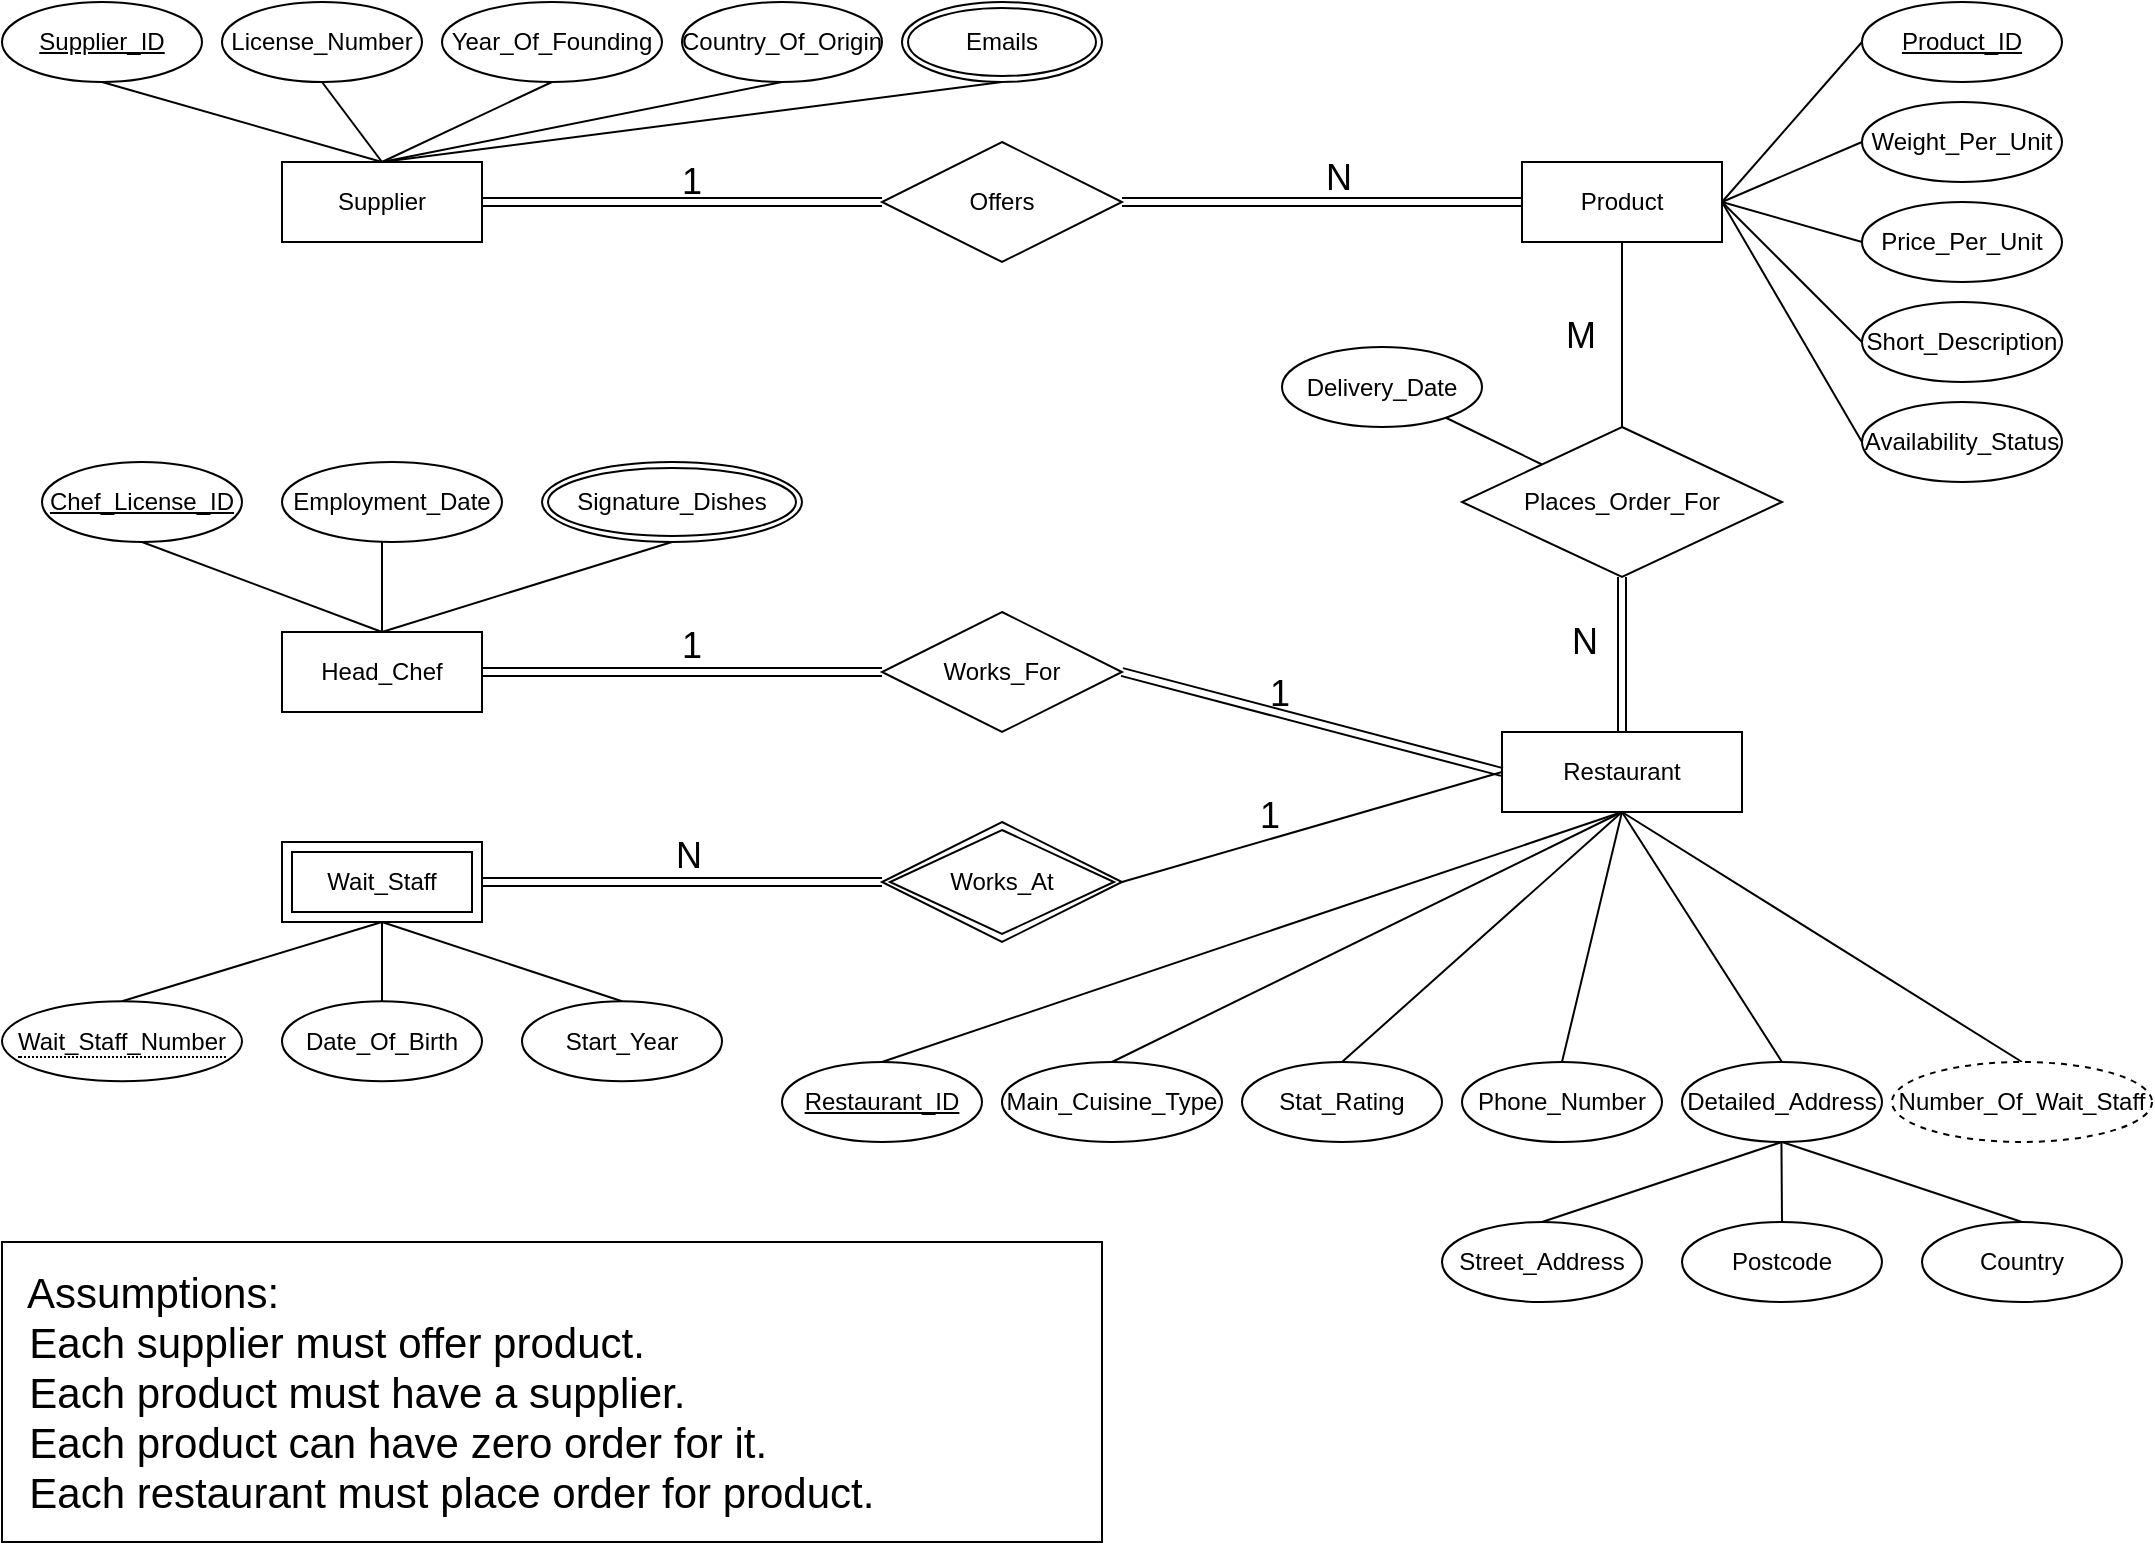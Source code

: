 <mxfile version="17.0.0" type="github">
  <diagram name="Page-1" id="e56a1550-8fbb-45ad-956c-1786394a9013">
    <mxGraphModel dx="655" dy="408" grid="1" gridSize="10" guides="1" tooltips="1" connect="1" arrows="1" fold="1" page="1" pageScale="1" pageWidth="1100" pageHeight="850" background="none" math="0" shadow="0">
      <root>
        <mxCell id="0" />
        <mxCell id="1" parent="0" />
        <mxCell id="0WDDUrcAv4NWZbTApktF-47" style="edgeStyle=none;rounded=0;orthogonalLoop=1;jettySize=auto;html=1;exitX=0.5;exitY=0;exitDx=0;exitDy=0;endArrow=none;endFill=0;" parent="1" source="9QfMHfmA1CHi4QTp5Dwu-138" edge="1">
          <mxGeometry relative="1" as="geometry">
            <mxPoint x="909.714" y="610" as="targetPoint" />
          </mxGeometry>
        </mxCell>
        <mxCell id="9QfMHfmA1CHi4QTp5Dwu-138" value="Postcode" style="ellipse;whiteSpace=wrap;html=1;align=center;" parent="1" vertex="1">
          <mxGeometry x="860" y="650" width="100" height="40" as="geometry" />
        </mxCell>
        <mxCell id="0WDDUrcAv4NWZbTApktF-4" style="rounded=0;orthogonalLoop=1;jettySize=auto;html=1;exitX=1;exitY=0.5;exitDx=0;exitDy=0;entryX=0;entryY=0.5;entryDx=0;entryDy=0;endArrow=none;endFill=0;shape=link;" parent="1" source="9QfMHfmA1CHi4QTp5Dwu-8" target="9QfMHfmA1CHi4QTp5Dwu-44" edge="1">
          <mxGeometry relative="1" as="geometry" />
        </mxCell>
        <mxCell id="9QfMHfmA1CHi4QTp5Dwu-8" value="Supplier" style="whiteSpace=wrap;html=1;align=center;" parent="1" vertex="1">
          <mxGeometry x="160" y="120" width="100" height="40" as="geometry" />
        </mxCell>
        <mxCell id="9QfMHfmA1CHi4QTp5Dwu-11" value="Head_Chef" style="whiteSpace=wrap;html=1;align=center;" parent="1" vertex="1">
          <mxGeometry x="160" y="355" width="100" height="40" as="geometry" />
        </mxCell>
        <mxCell id="0WDDUrcAv4NWZbTApktF-12" style="edgeStyle=none;rounded=0;orthogonalLoop=1;jettySize=auto;html=1;exitX=0.5;exitY=1;exitDx=0;exitDy=0;entryX=0.5;entryY=0;entryDx=0;entryDy=0;endArrow=none;endFill=0;" parent="1" source="9QfMHfmA1CHi4QTp5Dwu-12" target="9QfMHfmA1CHi4QTp5Dwu-177" edge="1">
          <mxGeometry relative="1" as="geometry" />
        </mxCell>
        <mxCell id="9QfMHfmA1CHi4QTp5Dwu-12" value="Wait_Staff" style="shape=ext;margin=3;double=1;whiteSpace=wrap;html=1;align=center;" parent="1" vertex="1">
          <mxGeometry x="160" y="460" width="100" height="40" as="geometry" />
        </mxCell>
        <mxCell id="9QfMHfmA1CHi4QTp5Dwu-13" value="Works_At" style="shape=rhombus;double=1;perimeter=rhombusPerimeter;whiteSpace=wrap;html=1;align=center;" parent="1" vertex="1">
          <mxGeometry x="460" y="450" width="120" height="60" as="geometry" />
        </mxCell>
        <mxCell id="0WDDUrcAv4NWZbTApktF-29" style="edgeStyle=none;rounded=0;orthogonalLoop=1;jettySize=auto;html=1;exitX=0.5;exitY=1;exitDx=0;exitDy=0;entryX=0.5;entryY=0;entryDx=0;entryDy=0;endArrow=none;endFill=0;" parent="1" source="9QfMHfmA1CHi4QTp5Dwu-17" target="9QfMHfmA1CHi4QTp5Dwu-8" edge="1">
          <mxGeometry relative="1" as="geometry" />
        </mxCell>
        <mxCell id="9QfMHfmA1CHi4QTp5Dwu-17" value="Supplier_ID" style="ellipse;whiteSpace=wrap;html=1;align=center;fontStyle=4;" parent="1" vertex="1">
          <mxGeometry x="20" y="40" width="100" height="40" as="geometry" />
        </mxCell>
        <mxCell id="0WDDUrcAv4NWZbTApktF-30" style="edgeStyle=none;rounded=0;orthogonalLoop=1;jettySize=auto;html=1;exitX=0.5;exitY=1;exitDx=0;exitDy=0;endArrow=none;endFill=0;" parent="1" source="9QfMHfmA1CHi4QTp5Dwu-18" edge="1">
          <mxGeometry relative="1" as="geometry">
            <mxPoint x="210" y="120" as="targetPoint" />
          </mxGeometry>
        </mxCell>
        <mxCell id="9QfMHfmA1CHi4QTp5Dwu-18" value="License_Number" style="ellipse;whiteSpace=wrap;html=1;align=center;" parent="1" vertex="1">
          <mxGeometry x="130" y="40" width="100" height="40" as="geometry" />
        </mxCell>
        <mxCell id="0WDDUrcAv4NWZbTApktF-31" style="edgeStyle=none;rounded=0;orthogonalLoop=1;jettySize=auto;html=1;exitX=0.5;exitY=1;exitDx=0;exitDy=0;endArrow=none;endFill=0;" parent="1" source="9QfMHfmA1CHi4QTp5Dwu-19" edge="1">
          <mxGeometry relative="1" as="geometry">
            <mxPoint x="210" y="120" as="targetPoint" />
          </mxGeometry>
        </mxCell>
        <mxCell id="9QfMHfmA1CHi4QTp5Dwu-19" value="Year_Of_Founding" style="ellipse;whiteSpace=wrap;html=1;align=center;" parent="1" vertex="1">
          <mxGeometry x="240" y="40" width="110" height="40" as="geometry" />
        </mxCell>
        <mxCell id="0WDDUrcAv4NWZbTApktF-32" style="edgeStyle=none;rounded=0;orthogonalLoop=1;jettySize=auto;html=1;exitX=0.5;exitY=1;exitDx=0;exitDy=0;endArrow=none;endFill=0;" parent="1" source="9QfMHfmA1CHi4QTp5Dwu-20" edge="1">
          <mxGeometry relative="1" as="geometry">
            <mxPoint x="210" y="120" as="targetPoint" />
          </mxGeometry>
        </mxCell>
        <mxCell id="9QfMHfmA1CHi4QTp5Dwu-20" value="Country_Of_Origin" style="ellipse;whiteSpace=wrap;html=1;align=center;" parent="1" vertex="1">
          <mxGeometry x="360" y="40" width="100" height="40" as="geometry" />
        </mxCell>
        <mxCell id="0WDDUrcAv4NWZbTApktF-33" style="edgeStyle=none;rounded=0;orthogonalLoop=1;jettySize=auto;html=1;exitX=0.5;exitY=1;exitDx=0;exitDy=0;endArrow=none;endFill=0;" parent="1" source="9QfMHfmA1CHi4QTp5Dwu-22" edge="1">
          <mxGeometry relative="1" as="geometry">
            <mxPoint x="210" y="120" as="targetPoint" />
          </mxGeometry>
        </mxCell>
        <mxCell id="9QfMHfmA1CHi4QTp5Dwu-22" value="Emails" style="ellipse;shape=doubleEllipse;margin=3;whiteSpace=wrap;html=1;align=center;" parent="1" vertex="1">
          <mxGeometry x="470" y="40" width="100" height="40" as="geometry" />
        </mxCell>
        <mxCell id="9QfMHfmA1CHi4QTp5Dwu-28" value="Product_ID" style="ellipse;whiteSpace=wrap;html=1;align=center;fontStyle=4;" parent="1" vertex="1">
          <mxGeometry x="950" y="40" width="100" height="40" as="geometry" />
        </mxCell>
        <mxCell id="9QfMHfmA1CHi4QTp5Dwu-29" value="Weight_Per_Unit" style="ellipse;whiteSpace=wrap;html=1;align=center;" parent="1" vertex="1">
          <mxGeometry x="950" y="90" width="100" height="40" as="geometry" />
        </mxCell>
        <mxCell id="0WDDUrcAv4NWZbTApktF-25" style="edgeStyle=none;rounded=0;orthogonalLoop=1;jettySize=auto;html=1;exitX=0;exitY=0.5;exitDx=0;exitDy=0;entryX=1;entryY=0.5;entryDx=0;entryDy=0;endArrow=none;endFill=0;" parent="1" source="9QfMHfmA1CHi4QTp5Dwu-30" target="9QfMHfmA1CHi4QTp5Dwu-37" edge="1">
          <mxGeometry relative="1" as="geometry" />
        </mxCell>
        <mxCell id="9QfMHfmA1CHi4QTp5Dwu-30" value="Price_Per_Unit" style="ellipse;whiteSpace=wrap;html=1;align=center;" parent="1" vertex="1">
          <mxGeometry x="950" y="140" width="100" height="40" as="geometry" />
        </mxCell>
        <mxCell id="0WDDUrcAv4NWZbTApktF-26" style="edgeStyle=none;rounded=0;orthogonalLoop=1;jettySize=auto;html=1;exitX=0;exitY=0.5;exitDx=0;exitDy=0;endArrow=none;endFill=0;" parent="1" source="9QfMHfmA1CHi4QTp5Dwu-31" edge="1">
          <mxGeometry relative="1" as="geometry">
            <mxPoint x="880" y="140" as="targetPoint" />
          </mxGeometry>
        </mxCell>
        <mxCell id="9QfMHfmA1CHi4QTp5Dwu-31" value="Short_Description" style="ellipse;whiteSpace=wrap;html=1;align=center;" parent="1" vertex="1">
          <mxGeometry x="950" y="190" width="100" height="40" as="geometry" />
        </mxCell>
        <mxCell id="0WDDUrcAv4NWZbTApktF-27" style="edgeStyle=none;rounded=0;orthogonalLoop=1;jettySize=auto;html=1;exitX=0;exitY=0.5;exitDx=0;exitDy=0;entryX=1;entryY=0.5;entryDx=0;entryDy=0;endArrow=none;endFill=0;" parent="1" source="9QfMHfmA1CHi4QTp5Dwu-32" target="9QfMHfmA1CHi4QTp5Dwu-37" edge="1">
          <mxGeometry relative="1" as="geometry" />
        </mxCell>
        <mxCell id="9QfMHfmA1CHi4QTp5Dwu-32" value="Availability_Status" style="ellipse;whiteSpace=wrap;html=1;align=center;" parent="1" vertex="1">
          <mxGeometry x="950" y="240" width="100" height="40" as="geometry" />
        </mxCell>
        <mxCell id="0WDDUrcAv4NWZbTApktF-45" style="edgeStyle=none;rounded=0;orthogonalLoop=1;jettySize=auto;html=1;exitX=0.5;exitY=1;exitDx=0;exitDy=0;entryX=0.5;entryY=0;entryDx=0;entryDy=0;endArrow=none;endFill=0;" parent="1" source="9QfMHfmA1CHi4QTp5Dwu-38" target="9QfMHfmA1CHi4QTp5Dwu-115" edge="1">
          <mxGeometry relative="1" as="geometry" />
        </mxCell>
        <mxCell id="9QfMHfmA1CHi4QTp5Dwu-38" value="Restaurant" style="whiteSpace=wrap;html=1;align=center;" parent="1" vertex="1">
          <mxGeometry x="770" y="405" width="120" height="40" as="geometry" />
        </mxCell>
        <mxCell id="0WDDUrcAv4NWZbTApktF-5" style="edgeStyle=none;rounded=0;orthogonalLoop=1;jettySize=auto;html=1;exitX=1;exitY=0.5;exitDx=0;exitDy=0;entryX=0;entryY=0.5;entryDx=0;entryDy=0;endArrow=none;endFill=0;shape=link;" parent="1" source="9QfMHfmA1CHi4QTp5Dwu-44" target="9QfMHfmA1CHi4QTp5Dwu-37" edge="1">
          <mxGeometry relative="1" as="geometry" />
        </mxCell>
        <mxCell id="9QfMHfmA1CHi4QTp5Dwu-44" value="Offers" style="shape=rhombus;perimeter=rhombusPerimeter;whiteSpace=wrap;html=1;align=center;" parent="1" vertex="1">
          <mxGeometry x="460" y="110" width="120" height="60" as="geometry" />
        </mxCell>
        <mxCell id="9QfMHfmA1CHi4QTp5Dwu-55" value="Works_For" style="shape=rhombus;perimeter=rhombusPerimeter;whiteSpace=wrap;html=1;align=center;" parent="1" vertex="1">
          <mxGeometry x="460" y="345" width="120" height="60" as="geometry" />
        </mxCell>
        <mxCell id="9QfMHfmA1CHi4QTp5Dwu-60" value="" style="shape=link;html=1;rounded=0;entryX=0;entryY=0.5;entryDx=0;entryDy=0;exitX=1;exitY=0.5;exitDx=0;exitDy=0;" parent="1" source="9QfMHfmA1CHi4QTp5Dwu-11" target="9QfMHfmA1CHi4QTp5Dwu-55" edge="1">
          <mxGeometry relative="1" as="geometry">
            <mxPoint x="270" y="310" as="sourcePoint" />
            <mxPoint x="430" y="310" as="targetPoint" />
          </mxGeometry>
        </mxCell>
        <mxCell id="9QfMHfmA1CHi4QTp5Dwu-61" value="1" style="resizable=0;html=1;align=right;verticalAlign=bottom;fontSize=18;" parent="9QfMHfmA1CHi4QTp5Dwu-60" connectable="0" vertex="1">
          <mxGeometry x="1" relative="1" as="geometry">
            <mxPoint x="-90" as="offset" />
          </mxGeometry>
        </mxCell>
        <mxCell id="9QfMHfmA1CHi4QTp5Dwu-66" value="" style="shape=link;html=1;rounded=0;entryX=1;entryY=0.5;entryDx=0;entryDy=0;exitX=0;exitY=0.5;exitDx=0;exitDy=0;entryPerimeter=0;" parent="1" source="9QfMHfmA1CHi4QTp5Dwu-38" target="9QfMHfmA1CHi4QTp5Dwu-55" edge="1">
          <mxGeometry relative="1" as="geometry">
            <mxPoint x="490" y="430" as="sourcePoint" />
            <mxPoint x="460" y="320" as="targetPoint" />
          </mxGeometry>
        </mxCell>
        <mxCell id="9QfMHfmA1CHi4QTp5Dwu-68" value="" style="shape=link;html=1;rounded=0;entryX=0;entryY=0.5;entryDx=0;entryDy=0;exitX=1;exitY=0.5;exitDx=0;exitDy=0;" parent="1" source="9QfMHfmA1CHi4QTp5Dwu-12" target="9QfMHfmA1CHi4QTp5Dwu-13" edge="1">
          <mxGeometry relative="1" as="geometry">
            <mxPoint x="270" y="580" as="sourcePoint" />
            <mxPoint x="430" y="580" as="targetPoint" />
          </mxGeometry>
        </mxCell>
        <mxCell id="9QfMHfmA1CHi4QTp5Dwu-69" value="N" style="resizable=0;html=1;align=right;verticalAlign=bottom;fontSize=18;" parent="9QfMHfmA1CHi4QTp5Dwu-68" connectable="0" vertex="1">
          <mxGeometry x="1" relative="1" as="geometry">
            <mxPoint x="-90" as="offset" />
          </mxGeometry>
        </mxCell>
        <mxCell id="9QfMHfmA1CHi4QTp5Dwu-70" value="" style="endArrow=none;html=1;rounded=0;entryX=1;entryY=0.5;entryDx=0;entryDy=0;exitX=0;exitY=0.5;exitDx=0;exitDy=0;" parent="1" source="9QfMHfmA1CHi4QTp5Dwu-38" target="9QfMHfmA1CHi4QTp5Dwu-13" edge="1">
          <mxGeometry relative="1" as="geometry">
            <mxPoint x="480" y="480" as="sourcePoint" />
            <mxPoint x="640" y="480" as="targetPoint" />
          </mxGeometry>
        </mxCell>
        <mxCell id="9QfMHfmA1CHi4QTp5Dwu-71" value="1" style="resizable=0;html=1;align=right;verticalAlign=bottom;fontSize=18;" parent="9QfMHfmA1CHi4QTp5Dwu-70" connectable="0" vertex="1">
          <mxGeometry x="1" relative="1" as="geometry">
            <mxPoint x="80" y="-20" as="offset" />
          </mxGeometry>
        </mxCell>
        <mxCell id="0WDDUrcAv4NWZbTApktF-11" style="edgeStyle=none;rounded=0;orthogonalLoop=1;jettySize=auto;html=1;exitX=0.5;exitY=0;exitDx=0;exitDy=0;entryX=0.5;entryY=1;entryDx=0;entryDy=0;endArrow=none;endFill=0;" parent="1" source="9QfMHfmA1CHi4QTp5Dwu-72" target="9QfMHfmA1CHi4QTp5Dwu-37" edge="1">
          <mxGeometry relative="1" as="geometry" />
        </mxCell>
        <mxCell id="9QfMHfmA1CHi4QTp5Dwu-72" value="Places_Order_For" style="shape=rhombus;perimeter=rhombusPerimeter;whiteSpace=wrap;html=1;align=center;" parent="1" vertex="1">
          <mxGeometry x="750" y="252.5" width="160" height="75" as="geometry" />
        </mxCell>
        <mxCell id="9QfMHfmA1CHi4QTp5Dwu-106" value="Delivery_Date" style="ellipse;whiteSpace=wrap;html=1;align=center;" parent="1" vertex="1">
          <mxGeometry x="660" y="212.5" width="100" height="40" as="geometry" />
        </mxCell>
        <mxCell id="9QfMHfmA1CHi4QTp5Dwu-110" value="" style="endArrow=none;html=1;rounded=0;entryX=0;entryY=0;entryDx=0;entryDy=0;" parent="1" source="9QfMHfmA1CHi4QTp5Dwu-106" target="9QfMHfmA1CHi4QTp5Dwu-72" edge="1">
          <mxGeometry relative="1" as="geometry">
            <mxPoint x="670" y="310" as="sourcePoint" />
            <mxPoint x="830" y="310" as="targetPoint" />
          </mxGeometry>
        </mxCell>
        <mxCell id="0WDDUrcAv4NWZbTApktF-38" style="edgeStyle=none;rounded=0;orthogonalLoop=1;jettySize=auto;html=1;exitX=0.5;exitY=0;exitDx=0;exitDy=0;entryX=0.5;entryY=1;entryDx=0;entryDy=0;endArrow=none;endFill=0;" parent="1" source="9QfMHfmA1CHi4QTp5Dwu-111" target="9QfMHfmA1CHi4QTp5Dwu-38" edge="1">
          <mxGeometry relative="1" as="geometry" />
        </mxCell>
        <mxCell id="9QfMHfmA1CHi4QTp5Dwu-111" value="Restaurant_ID" style="ellipse;whiteSpace=wrap;html=1;align=center;fontStyle=4;" parent="1" vertex="1">
          <mxGeometry x="410" y="570" width="100" height="40" as="geometry" />
        </mxCell>
        <mxCell id="0WDDUrcAv4NWZbTApktF-40" style="edgeStyle=none;rounded=0;orthogonalLoop=1;jettySize=auto;html=1;exitX=0.5;exitY=0;exitDx=0;exitDy=0;entryX=0.5;entryY=1;entryDx=0;entryDy=0;endArrow=none;endFill=0;" parent="1" source="9QfMHfmA1CHi4QTp5Dwu-112" target="9QfMHfmA1CHi4QTp5Dwu-38" edge="1">
          <mxGeometry relative="1" as="geometry" />
        </mxCell>
        <mxCell id="9QfMHfmA1CHi4QTp5Dwu-112" value="Main_Cuisine_Type" style="ellipse;whiteSpace=wrap;html=1;align=center;" parent="1" vertex="1">
          <mxGeometry x="520" y="570" width="110" height="40" as="geometry" />
        </mxCell>
        <mxCell id="0WDDUrcAv4NWZbTApktF-41" style="edgeStyle=none;rounded=0;orthogonalLoop=1;jettySize=auto;html=1;exitX=0.5;exitY=0;exitDx=0;exitDy=0;entryX=0.5;entryY=1;entryDx=0;entryDy=0;endArrow=none;endFill=0;" parent="1" source="9QfMHfmA1CHi4QTp5Dwu-113" target="9QfMHfmA1CHi4QTp5Dwu-38" edge="1">
          <mxGeometry relative="1" as="geometry" />
        </mxCell>
        <mxCell id="9QfMHfmA1CHi4QTp5Dwu-113" value="Stat_Rating" style="ellipse;whiteSpace=wrap;html=1;align=center;" parent="1" vertex="1">
          <mxGeometry x="640" y="570" width="100" height="40" as="geometry" />
        </mxCell>
        <mxCell id="0WDDUrcAv4NWZbTApktF-42" style="edgeStyle=none;rounded=0;orthogonalLoop=1;jettySize=auto;html=1;exitX=0.5;exitY=0;exitDx=0;exitDy=0;entryX=0.5;entryY=1;entryDx=0;entryDy=0;endArrow=none;endFill=0;" parent="1" source="9QfMHfmA1CHi4QTp5Dwu-114" target="9QfMHfmA1CHi4QTp5Dwu-38" edge="1">
          <mxGeometry relative="1" as="geometry" />
        </mxCell>
        <mxCell id="9QfMHfmA1CHi4QTp5Dwu-114" value="Phone_Number" style="ellipse;whiteSpace=wrap;html=1;align=center;" parent="1" vertex="1">
          <mxGeometry x="750" y="570" width="100" height="40" as="geometry" />
        </mxCell>
        <mxCell id="0WDDUrcAv4NWZbTApktF-46" style="edgeStyle=none;rounded=0;orthogonalLoop=1;jettySize=auto;html=1;exitX=0.5;exitY=1;exitDx=0;exitDy=0;entryX=0.5;entryY=0;entryDx=0;entryDy=0;endArrow=none;endFill=0;" parent="1" source="9QfMHfmA1CHi4QTp5Dwu-115" target="9QfMHfmA1CHi4QTp5Dwu-137" edge="1">
          <mxGeometry relative="1" as="geometry" />
        </mxCell>
        <mxCell id="0WDDUrcAv4NWZbTApktF-48" style="edgeStyle=none;rounded=0;orthogonalLoop=1;jettySize=auto;html=1;exitX=0.5;exitY=1;exitDx=0;exitDy=0;entryX=0.5;entryY=0;entryDx=0;entryDy=0;endArrow=none;endFill=0;" parent="1" source="9QfMHfmA1CHi4QTp5Dwu-115" target="9QfMHfmA1CHi4QTp5Dwu-139" edge="1">
          <mxGeometry relative="1" as="geometry" />
        </mxCell>
        <mxCell id="9QfMHfmA1CHi4QTp5Dwu-115" value="Detailed_Address" style="ellipse;whiteSpace=wrap;html=1;align=center;" parent="1" vertex="1">
          <mxGeometry x="860" y="570" width="100" height="40" as="geometry" />
        </mxCell>
        <mxCell id="9QfMHfmA1CHi4QTp5Dwu-137" value="Street_Address" style="ellipse;whiteSpace=wrap;html=1;align=center;" parent="1" vertex="1">
          <mxGeometry x="740" y="650" width="100" height="40" as="geometry" />
        </mxCell>
        <mxCell id="9QfMHfmA1CHi4QTp5Dwu-139" value="Country" style="ellipse;whiteSpace=wrap;html=1;align=center;" parent="1" vertex="1">
          <mxGeometry x="980" y="650" width="100" height="40" as="geometry" />
        </mxCell>
        <mxCell id="0WDDUrcAv4NWZbTApktF-34" style="edgeStyle=none;rounded=0;orthogonalLoop=1;jettySize=auto;html=1;exitX=0.5;exitY=1;exitDx=0;exitDy=0;entryX=0.5;entryY=0;entryDx=0;entryDy=0;endArrow=none;endFill=0;" parent="1" source="9QfMHfmA1CHi4QTp5Dwu-148" target="9QfMHfmA1CHi4QTp5Dwu-11" edge="1">
          <mxGeometry relative="1" as="geometry" />
        </mxCell>
        <mxCell id="9QfMHfmA1CHi4QTp5Dwu-148" value="Chef_License_ID" style="ellipse;whiteSpace=wrap;html=1;align=center;fontStyle=4;" parent="1" vertex="1">
          <mxGeometry x="40" y="270" width="100" height="40" as="geometry" />
        </mxCell>
        <mxCell id="9QfMHfmA1CHi4QTp5Dwu-149" value="Employment_Date" style="ellipse;whiteSpace=wrap;html=1;align=center;" parent="1" vertex="1">
          <mxGeometry x="160" y="270" width="110" height="40" as="geometry" />
        </mxCell>
        <mxCell id="0WDDUrcAv4NWZbTApktF-35" style="edgeStyle=none;rounded=0;orthogonalLoop=1;jettySize=auto;html=1;exitX=0.5;exitY=1;exitDx=0;exitDy=0;endArrow=none;endFill=0;entryX=0.5;entryY=0;entryDx=0;entryDy=0;" parent="1" source="9QfMHfmA1CHi4QTp5Dwu-160" target="9QfMHfmA1CHi4QTp5Dwu-11" edge="1">
          <mxGeometry relative="1" as="geometry">
            <mxPoint x="210" y="350" as="targetPoint" />
          </mxGeometry>
        </mxCell>
        <mxCell id="9QfMHfmA1CHi4QTp5Dwu-160" value="Signature_Dishes" style="ellipse;shape=doubleEllipse;margin=3;whiteSpace=wrap;html=1;align=center;" parent="1" vertex="1">
          <mxGeometry x="290" y="270" width="130" height="40" as="geometry" />
        </mxCell>
        <mxCell id="9QfMHfmA1CHi4QTp5Dwu-161" value="" style="endArrow=none;html=1;rounded=0;entryX=0.5;entryY=0;entryDx=0;entryDy=0;" parent="1" target="9QfMHfmA1CHi4QTp5Dwu-11" edge="1">
          <mxGeometry relative="1" as="geometry">
            <mxPoint x="210" y="310" as="sourcePoint" />
            <mxPoint x="370" y="310" as="targetPoint" />
          </mxGeometry>
        </mxCell>
        <mxCell id="0WDDUrcAv4NWZbTApktF-44" style="edgeStyle=none;rounded=0;orthogonalLoop=1;jettySize=auto;html=1;exitX=0.5;exitY=0;exitDx=0;exitDy=0;entryX=0.5;entryY=1;entryDx=0;entryDy=0;endArrow=none;endFill=0;" parent="1" source="9QfMHfmA1CHi4QTp5Dwu-163" target="9QfMHfmA1CHi4QTp5Dwu-38" edge="1">
          <mxGeometry relative="1" as="geometry" />
        </mxCell>
        <mxCell id="9QfMHfmA1CHi4QTp5Dwu-163" value="Number_Of_Wait_Staff" style="ellipse;whiteSpace=wrap;html=1;align=center;dashed=1;" parent="1" vertex="1">
          <mxGeometry x="965" y="570" width="130" height="40" as="geometry" />
        </mxCell>
        <mxCell id="9QfMHfmA1CHi4QTp5Dwu-170" value="" style="endArrow=none;html=1;rounded=0;exitX=0.5;exitY=1;exitDx=0;exitDy=0;entryX=0.5;entryY=0;entryDx=0;entryDy=0;shape=link;" parent="1" source="9QfMHfmA1CHi4QTp5Dwu-72" target="9QfMHfmA1CHi4QTp5Dwu-38" edge="1">
          <mxGeometry relative="1" as="geometry">
            <mxPoint x="660" y="430" as="sourcePoint" />
            <mxPoint x="820" y="430" as="targetPoint" />
          </mxGeometry>
        </mxCell>
        <mxCell id="9QfMHfmA1CHi4QTp5Dwu-171" value="M" style="resizable=0;html=1;align=left;verticalAlign=bottom;fontSize=18;" parent="9QfMHfmA1CHi4QTp5Dwu-170" connectable="0" vertex="1">
          <mxGeometry x="-1" relative="1" as="geometry">
            <mxPoint x="-30" y="-107" as="offset" />
          </mxGeometry>
        </mxCell>
        <mxCell id="9QfMHfmA1CHi4QTp5Dwu-177" value="Date_Of_Birth" style="ellipse;whiteSpace=wrap;html=1;align=center;fontSize=12;" parent="1" vertex="1">
          <mxGeometry x="160" y="539.6" width="100" height="40" as="geometry" />
        </mxCell>
        <mxCell id="0WDDUrcAv4NWZbTApktF-37" style="edgeStyle=none;rounded=0;orthogonalLoop=1;jettySize=auto;html=1;exitX=0.5;exitY=0;exitDx=0;exitDy=0;endArrow=none;endFill=0;" parent="1" source="9QfMHfmA1CHi4QTp5Dwu-178" edge="1">
          <mxGeometry relative="1" as="geometry">
            <mxPoint x="210" y="500" as="targetPoint" />
          </mxGeometry>
        </mxCell>
        <mxCell id="9QfMHfmA1CHi4QTp5Dwu-178" value="Start_Year" style="ellipse;whiteSpace=wrap;html=1;align=center;fontSize=12;" parent="1" vertex="1">
          <mxGeometry x="280" y="539.6" width="100" height="40" as="geometry" />
        </mxCell>
        <mxCell id="0WDDUrcAv4NWZbTApktF-36" style="edgeStyle=none;rounded=0;orthogonalLoop=1;jettySize=auto;html=1;exitX=0.5;exitY=0;exitDx=0;exitDy=0;entryX=0.5;entryY=1;entryDx=0;entryDy=0;endArrow=none;endFill=0;" parent="1" source="9QfMHfmA1CHi4QTp5Dwu-184" target="9QfMHfmA1CHi4QTp5Dwu-12" edge="1">
          <mxGeometry relative="1" as="geometry" />
        </mxCell>
        <mxCell id="9QfMHfmA1CHi4QTp5Dwu-184" value="&lt;span style=&quot;border-bottom: 1px dotted&quot;&gt;Wait_Staff_Number&lt;/span&gt;" style="ellipse;whiteSpace=wrap;html=1;align=center;fontSize=12;" parent="1" vertex="1">
          <mxGeometry x="20" y="539.6" width="120" height="40" as="geometry" />
        </mxCell>
        <mxCell id="0WDDUrcAv4NWZbTApktF-23" style="edgeStyle=none;rounded=0;orthogonalLoop=1;jettySize=auto;html=1;exitX=1;exitY=0.5;exitDx=0;exitDy=0;entryX=0;entryY=0.5;entryDx=0;entryDy=0;endArrow=none;endFill=0;" parent="1" source="9QfMHfmA1CHi4QTp5Dwu-37" target="9QfMHfmA1CHi4QTp5Dwu-28" edge="1">
          <mxGeometry relative="1" as="geometry" />
        </mxCell>
        <mxCell id="0WDDUrcAv4NWZbTApktF-24" style="edgeStyle=none;rounded=0;orthogonalLoop=1;jettySize=auto;html=1;exitX=1;exitY=0.5;exitDx=0;exitDy=0;entryX=0;entryY=0.5;entryDx=0;entryDy=0;endArrow=none;endFill=0;" parent="1" source="9QfMHfmA1CHi4QTp5Dwu-37" target="9QfMHfmA1CHi4QTp5Dwu-29" edge="1">
          <mxGeometry relative="1" as="geometry" />
        </mxCell>
        <mxCell id="9QfMHfmA1CHi4QTp5Dwu-37" value="Product" style="whiteSpace=wrap;html=1;align=center;" parent="1" vertex="1">
          <mxGeometry x="780" y="120" width="100" height="40" as="geometry" />
        </mxCell>
        <mxCell id="0WDDUrcAv4NWZbTApktF-16" value="N" style="resizable=0;html=1;align=right;verticalAlign=bottom;fontSize=18;direction=south;" parent="1" connectable="0" vertex="1">
          <mxGeometry x="800" y="375" as="geometry">
            <mxPoint x="18" y="-2" as="offset" />
          </mxGeometry>
        </mxCell>
        <mxCell id="0WDDUrcAv4NWZbTApktF-18" value="1" style="resizable=0;html=1;align=right;verticalAlign=bottom;fontSize=18;" parent="1" connectable="0" vertex="1">
          <mxGeometry x="320" y="280" as="geometry">
            <mxPoint x="50" y="-137" as="offset" />
          </mxGeometry>
        </mxCell>
        <mxCell id="0WDDUrcAv4NWZbTApktF-19" value="N" style="resizable=0;html=1;align=right;verticalAlign=bottom;fontSize=18;" parent="1" connectable="0" vertex="1">
          <mxGeometry x="355" y="510" as="geometry">
            <mxPoint x="340" y="-369" as="offset" />
          </mxGeometry>
        </mxCell>
        <mxCell id="0WDDUrcAv4NWZbTApktF-49" value="1" style="resizable=0;html=1;align=right;verticalAlign=bottom;fontSize=18;" parent="1" connectable="0" vertex="1">
          <mxGeometry x="680.002" y="479.997" as="geometry">
            <mxPoint x="-16" y="-80" as="offset" />
          </mxGeometry>
        </mxCell>
        <mxCell id="0WDDUrcAv4NWZbTApktF-52" value="&lt;span&gt;&amp;nbsp; Assumptions:&amp;nbsp;&lt;/span&gt;&lt;br&gt;&lt;span&gt;&amp;nbsp; Each supplier must offer product.&lt;/span&gt;&lt;br&gt;&lt;span&gt;&amp;nbsp; Each product must have a supplier.&lt;br&gt;&lt;/span&gt;&amp;nbsp; Each product can have zero order for it.&lt;br&gt;&lt;span&gt;&amp;nbsp; Each restaurant must place order for product.&lt;/span&gt;" style="rounded=0;whiteSpace=wrap;html=1;fontSize=21;align=left;" parent="1" vertex="1">
          <mxGeometry x="20" y="660" width="550" height="150" as="geometry" />
        </mxCell>
      </root>
    </mxGraphModel>
  </diagram>
</mxfile>
